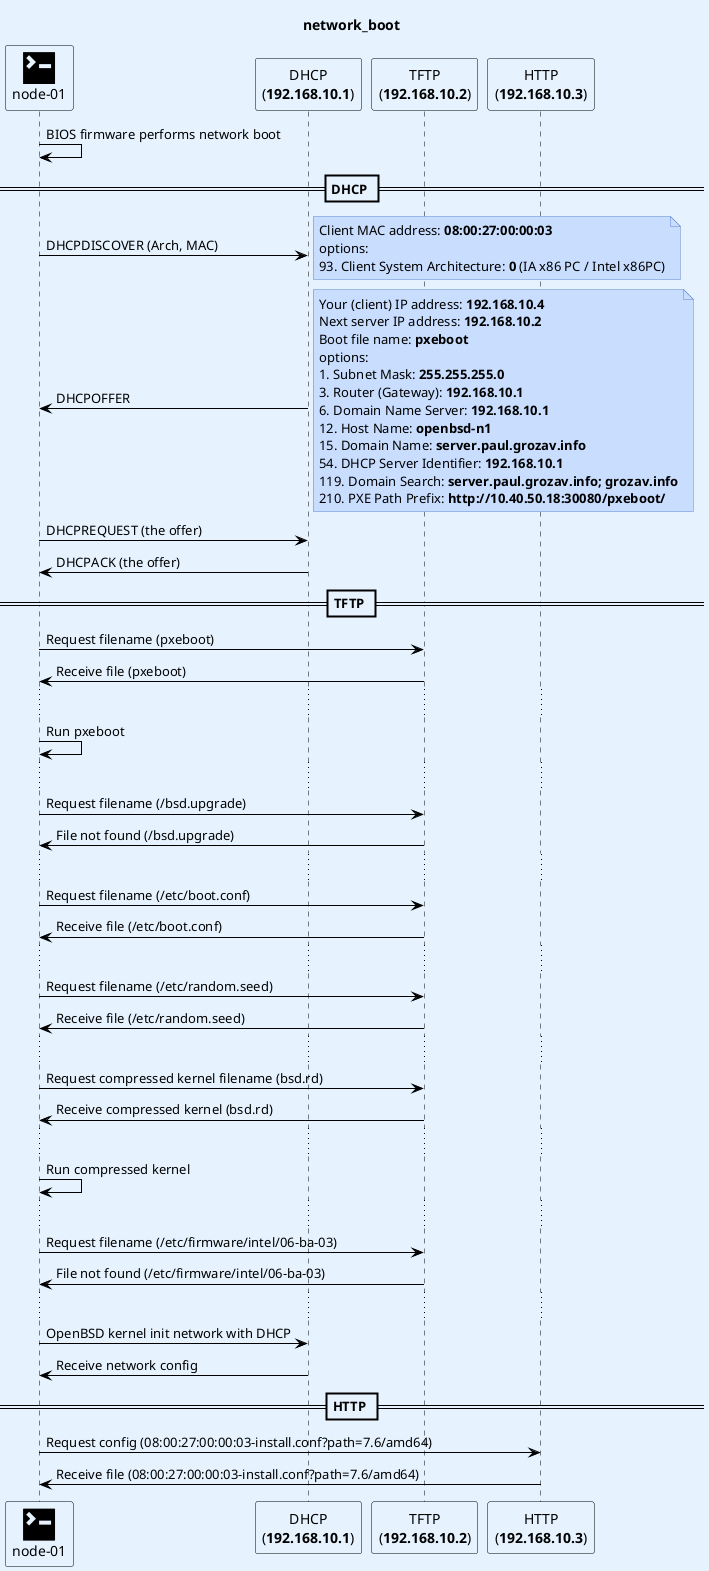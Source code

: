 @startuml
'------------------------------------------------------------------------------'
' Author: Tancredi-Paul Grozav <paul@grozav.info>
' To view the diagram:
' - go to: https://www.planttext.com/
' - paste the source and press Alt + Enter or click Refresh btn
'------------------------------------------------------------------------------'
title network_boot

' style
skinparam {
  BackgroundColor #e6f3ff
  ActorBackgroundColor #e6f3ff
  ActorBorderColor black
  ParticipantBackgroundColor #e6f3ff
  ParticipantBorderColor black
  ArrowColor black
  ComponentBackgroundColor #e6f3ff
  SequenceLifeLineBorderColor black
  NoteBackgroundColor #c9deff
  NoteBorderColor #5b87cf
  SequenceDividerBackgroundColor #e6f3ff
}

participant "<size:48><&terminal></size>\nnode-01" as node_01
participant "DHCP\n(**192.168.10.1**)" as DHCP
participant "TFTP\n(**192.168.10.2**)" as TFTP
participant "HTTP\n(**192.168.10.3**)" as HTTP


node_01 -> node_01 : BIOS firmware performs network boot
== DHCP ==
node_01 -> DHCP : DHCPDISCOVER (Arch, MAC)
note right
  Client MAC address: **08:00:27:00:00:03**
  options:
  93. Client System Architecture: **0** (IA x86 PC / Intel x86PC)
end note
DHCP -> node_01 : DHCPOFFER
note right
  Your (client) IP address: **192.168.10.4**
  Next server IP address: **192.168.10.2**
  Boot file name: **pxeboot**
  options:
  1. Subnet Mask: **255.255.255.0**
  3. Router (Gateway): **192.168.10.1**
  6. Domain Name Server: **192.168.10.1**
  12. Host Name: **openbsd-n1**
  15. Domain Name: **server.paul.grozav.info**
  54. DHCP Server Identifier: **192.168.10.1**
  119. Domain Search: **server.paul.grozav.info; grozav.info**
  210. PXE Path Prefix: **http://10.40.50.18:30080/pxeboot/**
end note
node_01 -> DHCP : DHCPREQUEST (the offer)
DHCP -> node_01 : DHCPACK (the offer)

== TFTP ==
node_01 -> TFTP : Request filename (pxeboot)
TFTP -> node_01 : Receive file (pxeboot)
...
node_01 -> node_01 : Run pxeboot
...
node_01 -> TFTP : Request filename (/bsd.upgrade)
TFTP -> node_01 : File not found (/bsd.upgrade)
...
node_01 -> TFTP : Request filename (/etc/boot.conf)
TFTP -> node_01 : Receive file (/etc/boot.conf)
...
node_01 -> TFTP : Request filename (/etc/random.seed)
TFTP -> node_01 : Receive file (/etc/random.seed)
...
node_01 -> TFTP : Request compressed kernel filename (bsd.rd)
TFTP -> node_01 : Receive compressed kernel (bsd.rd)
...
node_01 -> node_01 : Run compressed kernel
...
node_01 -> TFTP : Request filename (/etc/firmware/intel/06-ba-03)
TFTP -> node_01 : File not found (/etc/firmware/intel/06-ba-03)
...
node_01 -> DHCP : OpenBSD kernel init network with DHCP
DHCP -> node_01 : Receive network config

== HTTP ==
node_01 -> HTTP : Request config (08:00:27:00:00:03-install.conf?path=7.6/amd64)
HTTP -> node_01 : Receive file (08:00:27:00:00:03-install.conf?path=7.6/amd64)

'------------------------------------------------------------------------------'
@enduml
